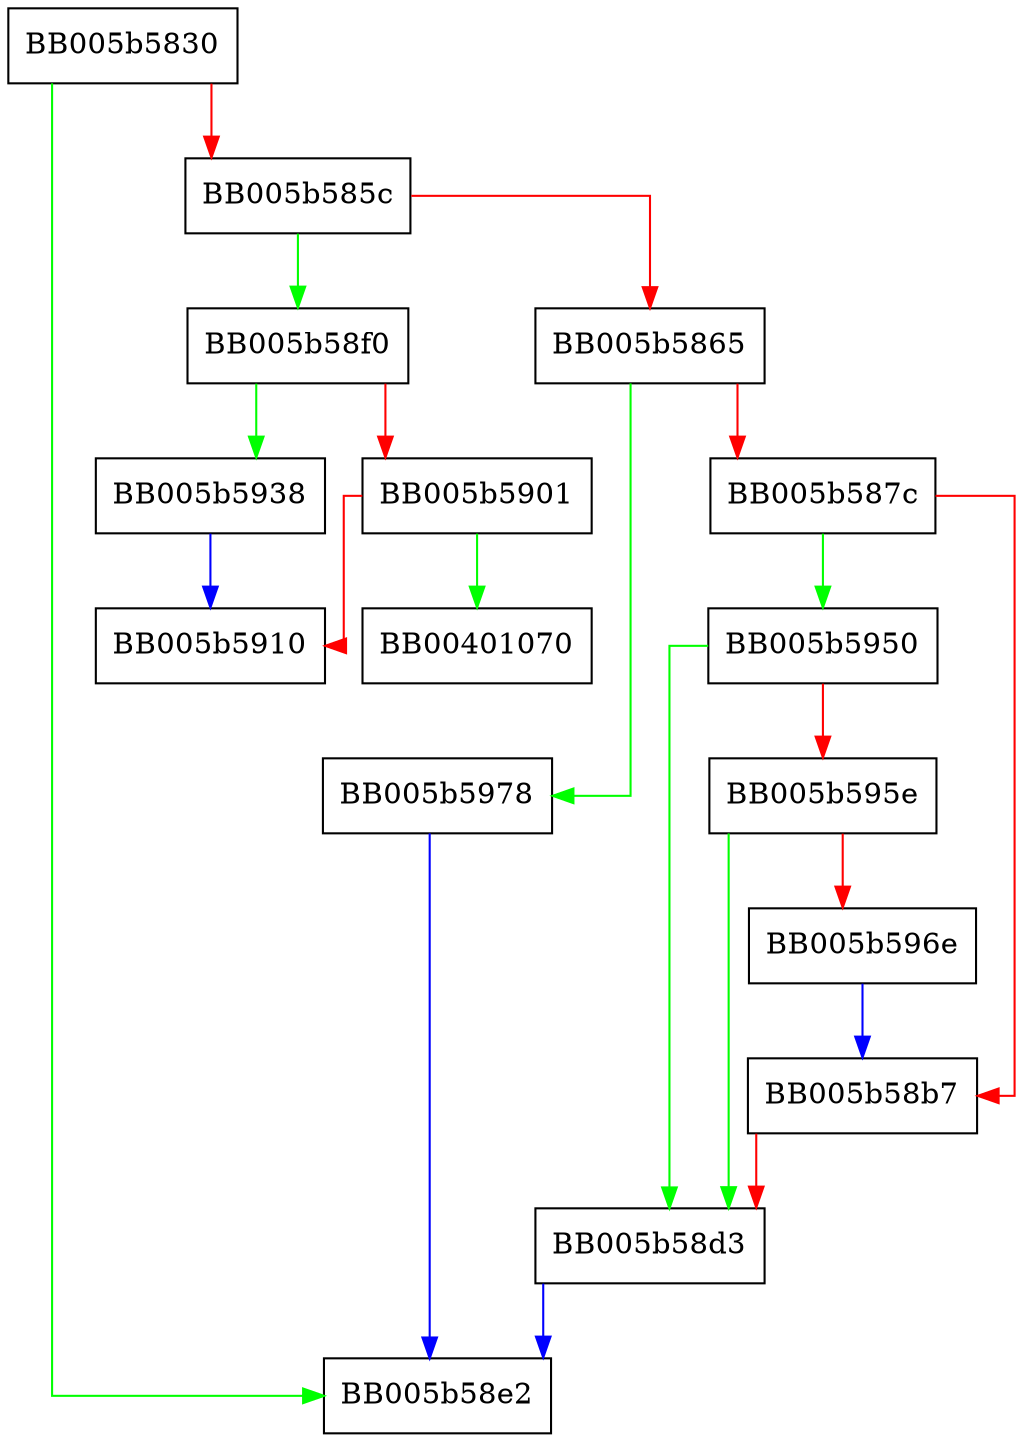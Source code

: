 digraph aesni_gcm_init_key {
  node [shape="box"];
  graph [splines=ortho];
  BB005b5830 -> BB005b58e2 [color="green"];
  BB005b5830 -> BB005b585c [color="red"];
  BB005b585c -> BB005b58f0 [color="green"];
  BB005b585c -> BB005b5865 [color="red"];
  BB005b5865 -> BB005b5978 [color="green"];
  BB005b5865 -> BB005b587c [color="red"];
  BB005b587c -> BB005b5950 [color="green"];
  BB005b587c -> BB005b58b7 [color="red"];
  BB005b58b7 -> BB005b58d3 [color="red"];
  BB005b58d3 -> BB005b58e2 [color="blue"];
  BB005b58f0 -> BB005b5938 [color="green"];
  BB005b58f0 -> BB005b5901 [color="red"];
  BB005b5901 -> BB00401070 [color="green"];
  BB005b5901 -> BB005b5910 [color="red"];
  BB005b5938 -> BB005b5910 [color="blue"];
  BB005b5950 -> BB005b58d3 [color="green"];
  BB005b5950 -> BB005b595e [color="red"];
  BB005b595e -> BB005b58d3 [color="green"];
  BB005b595e -> BB005b596e [color="red"];
  BB005b596e -> BB005b58b7 [color="blue"];
  BB005b5978 -> BB005b58e2 [color="blue"];
}